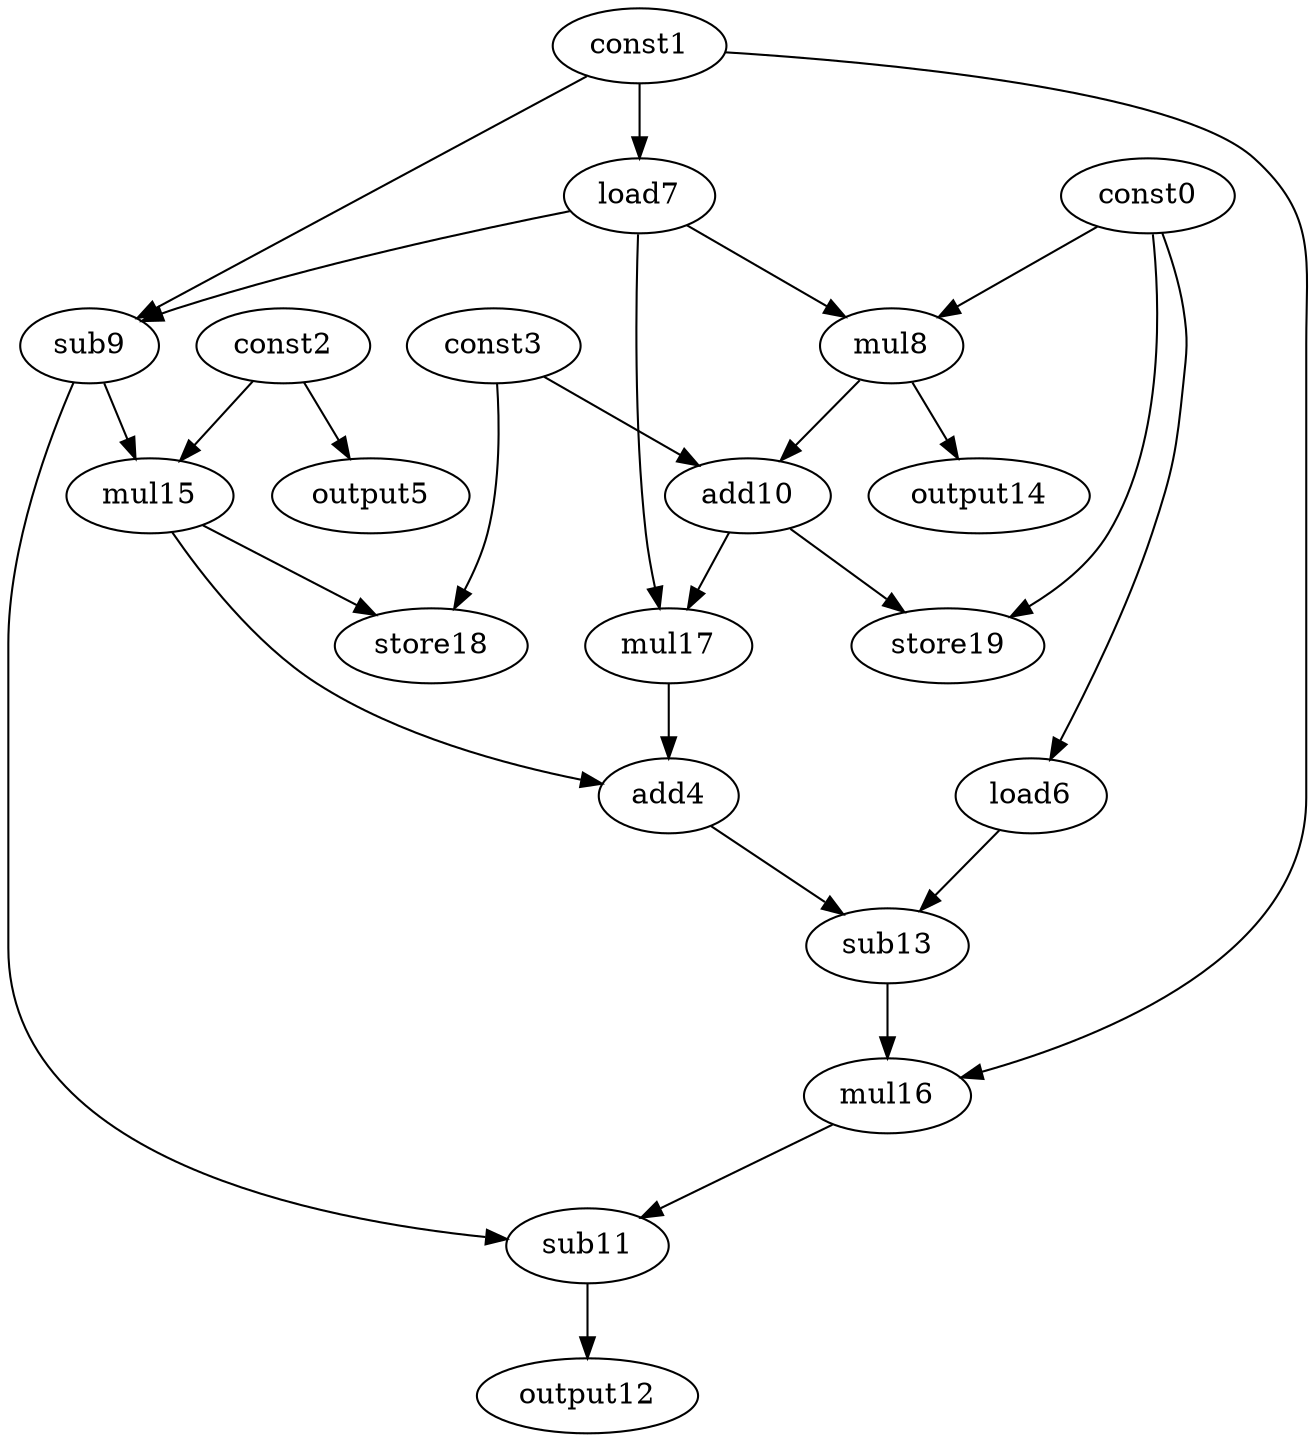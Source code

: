 digraph G { 
const0[opcode=const]; 
const1[opcode=const]; 
const2[opcode=const]; 
const3[opcode=const]; 
add4[opcode=add]; 
output5[opcode=output]; 
load6[opcode=load]; 
load7[opcode=load]; 
mul8[opcode=mul]; 
sub9[opcode=sub]; 
add10[opcode=add]; 
sub11[opcode=sub]; 
output12[opcode=output]; 
sub13[opcode=sub]; 
output14[opcode=output]; 
mul15[opcode=mul]; 
mul16[opcode=mul]; 
mul17[opcode=mul]; 
store18[opcode=store]; 
store19[opcode=store]; 
const2->output5[operand=0];
const0->load6[operand=0];
const1->load7[operand=0];
const0->mul8[operand=0];
load7->mul8[operand=1];
const1->sub9[operand=0];
load7->sub9[operand=1];
mul8->add10[operand=0];
const3->add10[operand=1];
mul8->output14[operand=0];
sub9->mul15[operand=0];
const2->mul15[operand=1];
add10->mul17[operand=0];
load7->mul17[operand=1];
const3->store18[operand=0];
mul15->store18[operand=1];
const0->store19[operand=0];
add10->store19[operand=1];
mul17->add4[operand=0];
mul15->add4[operand=1];
add4->sub13[operand=0];
load6->sub13[operand=1];
const1->mul16[operand=0];
sub13->mul16[operand=1];
mul16->sub11[operand=0];
sub9->sub11[operand=1];
sub11->output12[operand=0];
}
